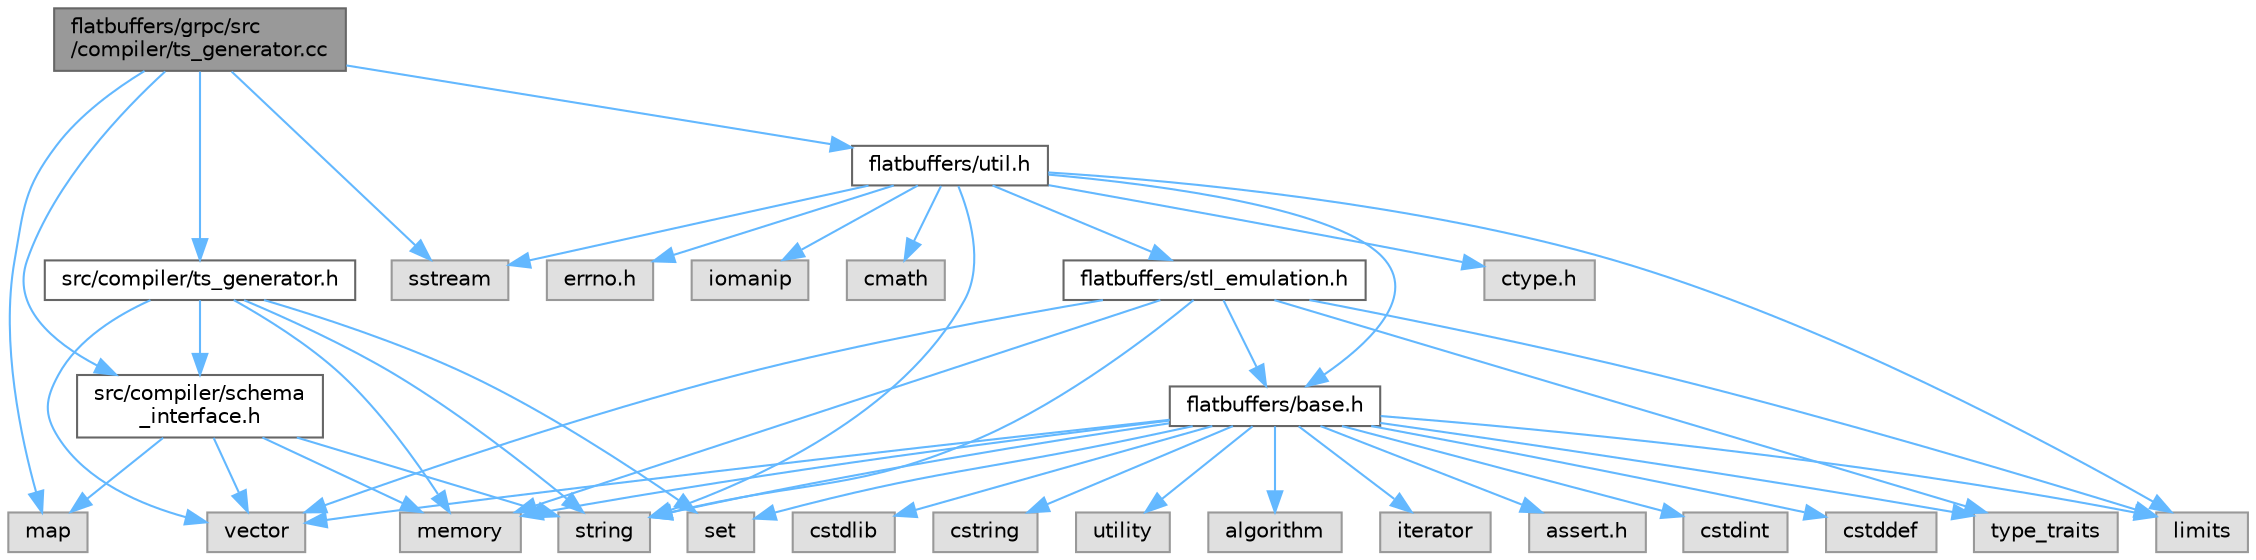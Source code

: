 digraph "flatbuffers/grpc/src/compiler/ts_generator.cc"
{
 // LATEX_PDF_SIZE
  bgcolor="transparent";
  edge [fontname=Helvetica,fontsize=10,labelfontname=Helvetica,labelfontsize=10];
  node [fontname=Helvetica,fontsize=10,shape=box,height=0.2,width=0.4];
  Node1 [id="Node000001",label="flatbuffers/grpc/src\l/compiler/ts_generator.cc",height=0.2,width=0.4,color="gray40", fillcolor="grey60", style="filled", fontcolor="black",tooltip=" "];
  Node1 -> Node2 [id="edge44_Node000001_Node000002",color="steelblue1",style="solid",tooltip=" "];
  Node2 [id="Node000002",label="src/compiler/ts_generator.h",height=0.2,width=0.4,color="grey40", fillcolor="white", style="filled",URL="$ts__generator_8h.html",tooltip=" "];
  Node2 -> Node3 [id="edge45_Node000002_Node000003",color="steelblue1",style="solid",tooltip=" "];
  Node3 [id="Node000003",label="memory",height=0.2,width=0.4,color="grey60", fillcolor="#E0E0E0", style="filled",tooltip=" "];
  Node2 -> Node4 [id="edge46_Node000002_Node000004",color="steelblue1",style="solid",tooltip=" "];
  Node4 [id="Node000004",label="set",height=0.2,width=0.4,color="grey60", fillcolor="#E0E0E0", style="filled",tooltip=" "];
  Node2 -> Node5 [id="edge47_Node000002_Node000005",color="steelblue1",style="solid",tooltip=" "];
  Node5 [id="Node000005",label="vector",height=0.2,width=0.4,color="grey60", fillcolor="#E0E0E0", style="filled",tooltip=" "];
  Node2 -> Node6 [id="edge48_Node000002_Node000006",color="steelblue1",style="solid",tooltip=" "];
  Node6 [id="Node000006",label="src/compiler/schema\l_interface.h",height=0.2,width=0.4,color="grey40", fillcolor="white", style="filled",URL="$schema__interface_8h.html",tooltip=" "];
  Node6 -> Node7 [id="edge49_Node000006_Node000007",color="steelblue1",style="solid",tooltip=" "];
  Node7 [id="Node000007",label="map",height=0.2,width=0.4,color="grey60", fillcolor="#E0E0E0", style="filled",tooltip=" "];
  Node6 -> Node3 [id="edge50_Node000006_Node000003",color="steelblue1",style="solid",tooltip=" "];
  Node6 -> Node5 [id="edge51_Node000006_Node000005",color="steelblue1",style="solid",tooltip=" "];
  Node6 -> Node8 [id="edge52_Node000006_Node000008",color="steelblue1",style="solid",tooltip=" "];
  Node8 [id="Node000008",label="string",height=0.2,width=0.4,color="grey60", fillcolor="#E0E0E0", style="filled",tooltip=" "];
  Node2 -> Node8 [id="edge53_Node000002_Node000008",color="steelblue1",style="solid",tooltip=" "];
  Node1 -> Node7 [id="edge54_Node000001_Node000007",color="steelblue1",style="solid",tooltip=" "];
  Node1 -> Node9 [id="edge55_Node000001_Node000009",color="steelblue1",style="solid",tooltip=" "];
  Node9 [id="Node000009",label="sstream",height=0.2,width=0.4,color="grey60", fillcolor="#E0E0E0", style="filled",tooltip=" "];
  Node1 -> Node10 [id="edge56_Node000001_Node000010",color="steelblue1",style="solid",tooltip=" "];
  Node10 [id="Node000010",label="flatbuffers/util.h",height=0.2,width=0.4,color="grey40", fillcolor="white", style="filled",URL="$util_8h.html",tooltip=" "];
  Node10 -> Node11 [id="edge57_Node000010_Node000011",color="steelblue1",style="solid",tooltip=" "];
  Node11 [id="Node000011",label="ctype.h",height=0.2,width=0.4,color="grey60", fillcolor="#E0E0E0", style="filled",tooltip=" "];
  Node10 -> Node12 [id="edge58_Node000010_Node000012",color="steelblue1",style="solid",tooltip=" "];
  Node12 [id="Node000012",label="errno.h",height=0.2,width=0.4,color="grey60", fillcolor="#E0E0E0", style="filled",tooltip=" "];
  Node10 -> Node13 [id="edge59_Node000010_Node000013",color="steelblue1",style="solid",tooltip=" "];
  Node13 [id="Node000013",label="flatbuffers/base.h",height=0.2,width=0.4,color="grey40", fillcolor="white", style="filled",URL="$base_8h.html",tooltip=" "];
  Node13 -> Node14 [id="edge60_Node000013_Node000014",color="steelblue1",style="solid",tooltip=" "];
  Node14 [id="Node000014",label="assert.h",height=0.2,width=0.4,color="grey60", fillcolor="#E0E0E0", style="filled",tooltip=" "];
  Node13 -> Node15 [id="edge61_Node000013_Node000015",color="steelblue1",style="solid",tooltip=" "];
  Node15 [id="Node000015",label="cstdint",height=0.2,width=0.4,color="grey60", fillcolor="#E0E0E0", style="filled",tooltip=" "];
  Node13 -> Node16 [id="edge62_Node000013_Node000016",color="steelblue1",style="solid",tooltip=" "];
  Node16 [id="Node000016",label="cstddef",height=0.2,width=0.4,color="grey60", fillcolor="#E0E0E0", style="filled",tooltip=" "];
  Node13 -> Node17 [id="edge63_Node000013_Node000017",color="steelblue1",style="solid",tooltip=" "];
  Node17 [id="Node000017",label="cstdlib",height=0.2,width=0.4,color="grey60", fillcolor="#E0E0E0", style="filled",tooltip=" "];
  Node13 -> Node18 [id="edge64_Node000013_Node000018",color="steelblue1",style="solid",tooltip=" "];
  Node18 [id="Node000018",label="cstring",height=0.2,width=0.4,color="grey60", fillcolor="#E0E0E0", style="filled",tooltip=" "];
  Node13 -> Node19 [id="edge65_Node000013_Node000019",color="steelblue1",style="solid",tooltip=" "];
  Node19 [id="Node000019",label="utility",height=0.2,width=0.4,color="grey60", fillcolor="#E0E0E0", style="filled",tooltip=" "];
  Node13 -> Node8 [id="edge66_Node000013_Node000008",color="steelblue1",style="solid",tooltip=" "];
  Node13 -> Node20 [id="edge67_Node000013_Node000020",color="steelblue1",style="solid",tooltip=" "];
  Node20 [id="Node000020",label="type_traits",height=0.2,width=0.4,color="grey60", fillcolor="#E0E0E0", style="filled",tooltip=" "];
  Node13 -> Node5 [id="edge68_Node000013_Node000005",color="steelblue1",style="solid",tooltip=" "];
  Node13 -> Node4 [id="edge69_Node000013_Node000004",color="steelblue1",style="solid",tooltip=" "];
  Node13 -> Node21 [id="edge70_Node000013_Node000021",color="steelblue1",style="solid",tooltip=" "];
  Node21 [id="Node000021",label="algorithm",height=0.2,width=0.4,color="grey60", fillcolor="#E0E0E0", style="filled",tooltip=" "];
  Node13 -> Node22 [id="edge71_Node000013_Node000022",color="steelblue1",style="solid",tooltip=" "];
  Node22 [id="Node000022",label="limits",height=0.2,width=0.4,color="grey60", fillcolor="#E0E0E0", style="filled",tooltip=" "];
  Node13 -> Node23 [id="edge72_Node000013_Node000023",color="steelblue1",style="solid",tooltip=" "];
  Node23 [id="Node000023",label="iterator",height=0.2,width=0.4,color="grey60", fillcolor="#E0E0E0", style="filled",tooltip=" "];
  Node13 -> Node3 [id="edge73_Node000013_Node000003",color="steelblue1",style="solid",tooltip=" "];
  Node10 -> Node24 [id="edge74_Node000010_Node000024",color="steelblue1",style="solid",tooltip=" "];
  Node24 [id="Node000024",label="flatbuffers/stl_emulation.h",height=0.2,width=0.4,color="grey40", fillcolor="white", style="filled",URL="$stl__emulation_8h.html",tooltip=" "];
  Node24 -> Node13 [id="edge75_Node000024_Node000013",color="steelblue1",style="solid",tooltip=" "];
  Node24 -> Node8 [id="edge76_Node000024_Node000008",color="steelblue1",style="solid",tooltip=" "];
  Node24 -> Node20 [id="edge77_Node000024_Node000020",color="steelblue1",style="solid",tooltip=" "];
  Node24 -> Node5 [id="edge78_Node000024_Node000005",color="steelblue1",style="solid",tooltip=" "];
  Node24 -> Node3 [id="edge79_Node000024_Node000003",color="steelblue1",style="solid",tooltip=" "];
  Node24 -> Node22 [id="edge80_Node000024_Node000022",color="steelblue1",style="solid",tooltip=" "];
  Node10 -> Node25 [id="edge81_Node000010_Node000025",color="steelblue1",style="solid",tooltip=" "];
  Node25 [id="Node000025",label="iomanip",height=0.2,width=0.4,color="grey60", fillcolor="#E0E0E0", style="filled",tooltip=" "];
  Node10 -> Node9 [id="edge82_Node000010_Node000009",color="steelblue1",style="solid",tooltip=" "];
  Node10 -> Node26 [id="edge83_Node000010_Node000026",color="steelblue1",style="solid",tooltip=" "];
  Node26 [id="Node000026",label="cmath",height=0.2,width=0.4,color="grey60", fillcolor="#E0E0E0", style="filled",tooltip=" "];
  Node10 -> Node22 [id="edge84_Node000010_Node000022",color="steelblue1",style="solid",tooltip=" "];
  Node10 -> Node8 [id="edge85_Node000010_Node000008",color="steelblue1",style="solid",tooltip=" "];
  Node1 -> Node6 [id="edge86_Node000001_Node000006",color="steelblue1",style="solid",tooltip=" "];
}
